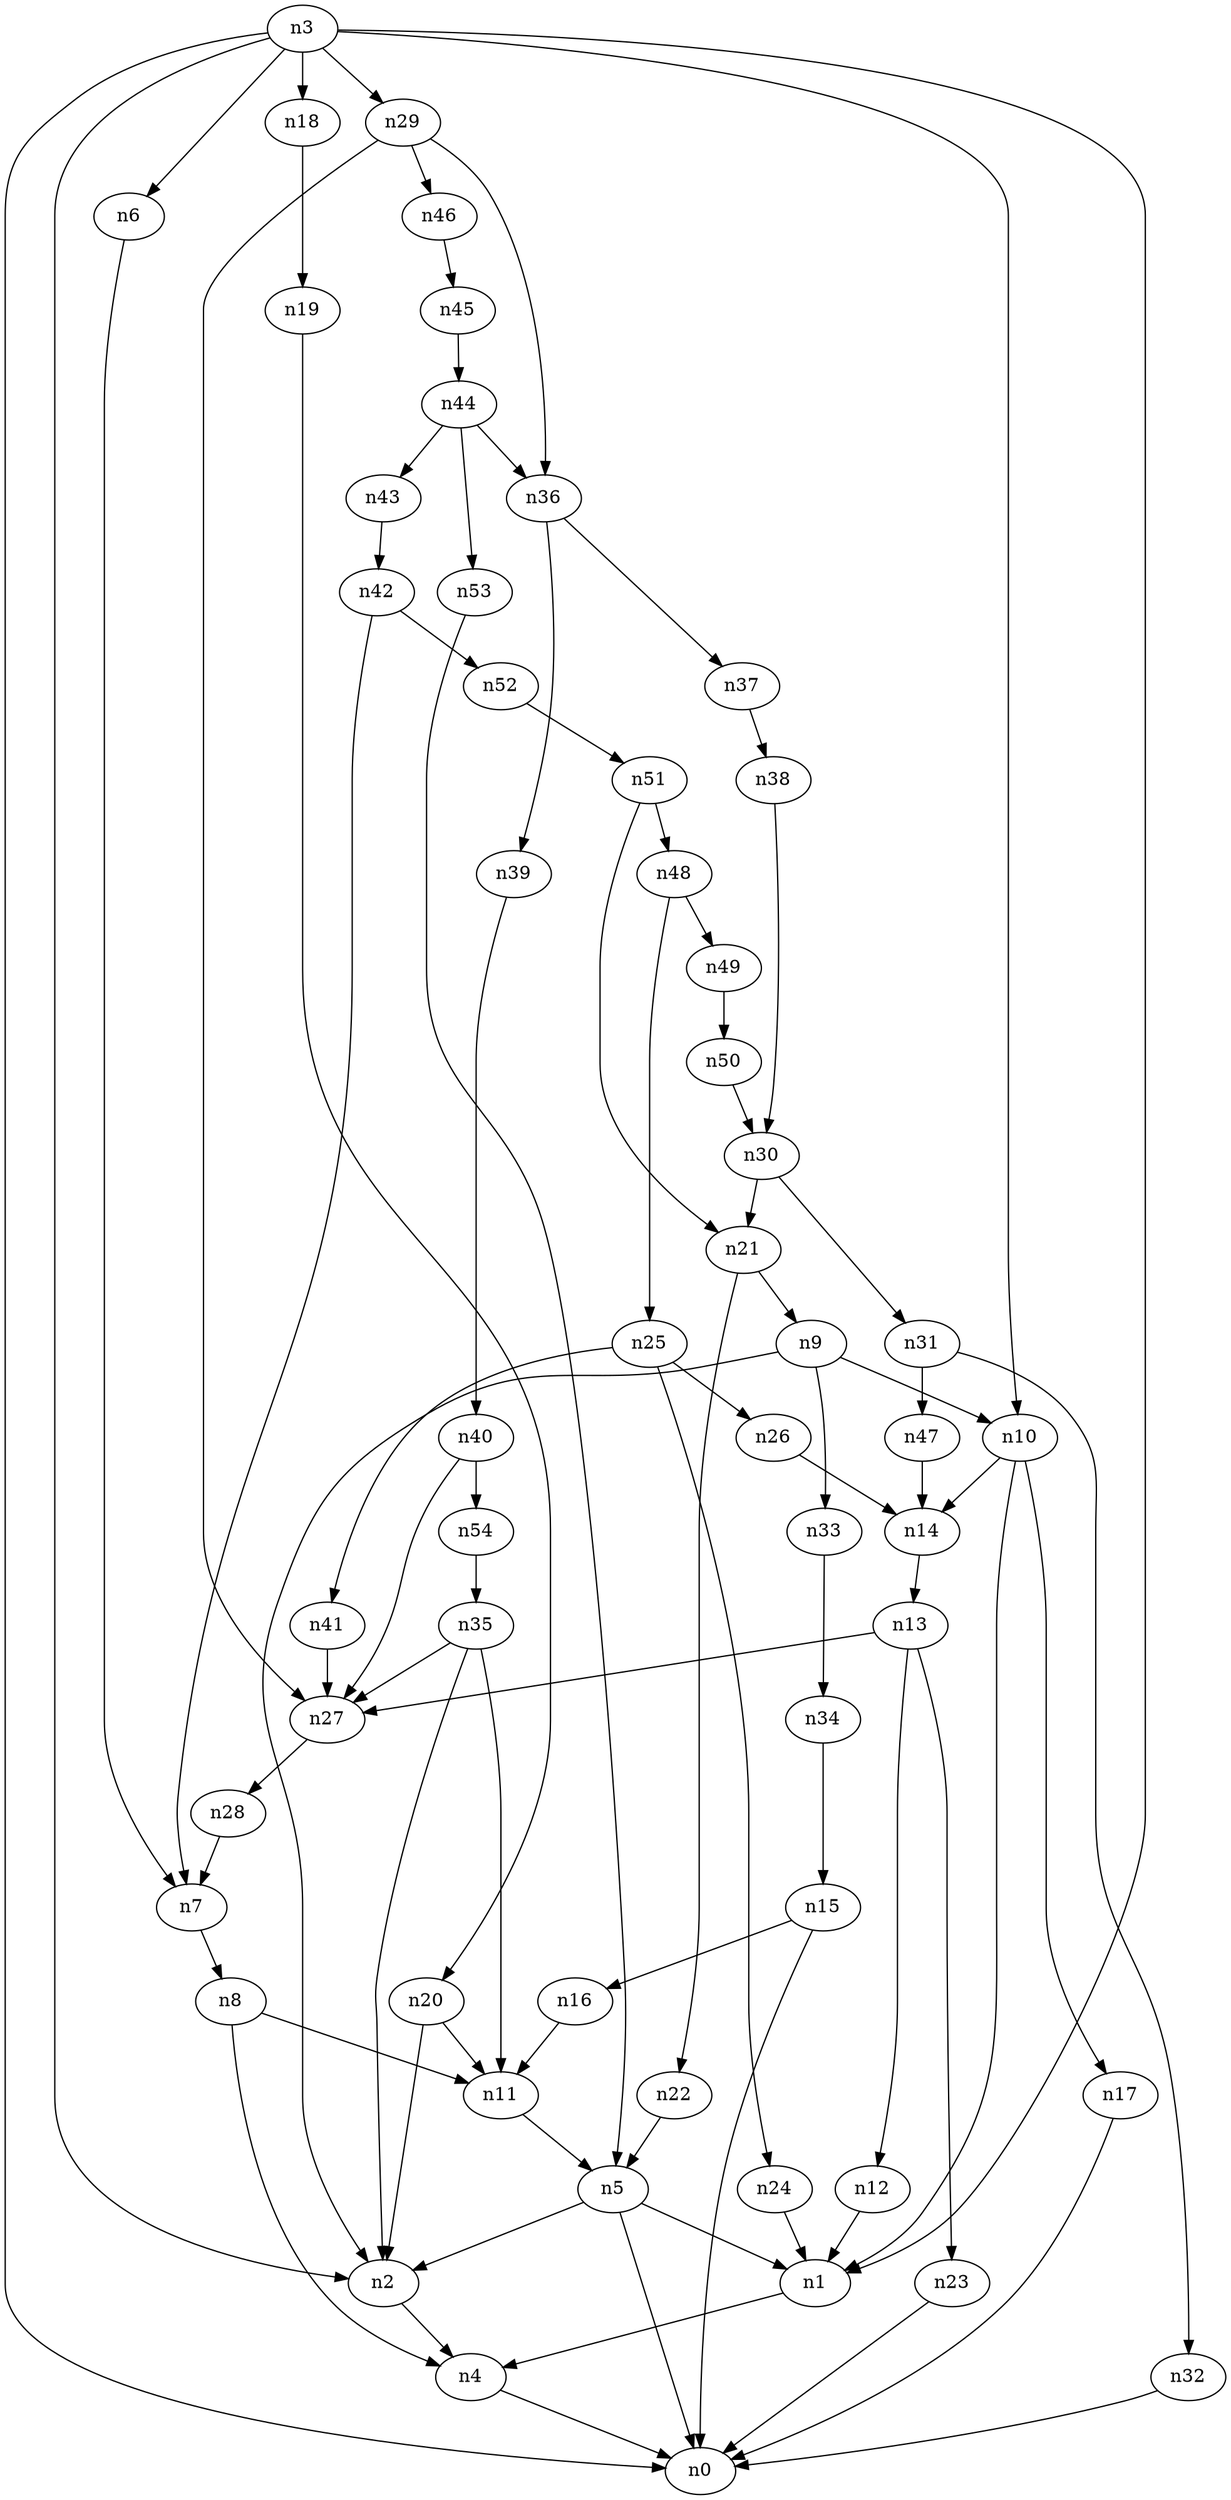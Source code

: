 digraph G {
	n1 -> n4	 [_graphml_id=e4];
	n2 -> n4	 [_graphml_id=e7];
	n3 -> n0	 [_graphml_id=e0];
	n3 -> n1	 [_graphml_id=e3];
	n3 -> n2	 [_graphml_id=e6];
	n3 -> n6	 [_graphml_id=e9];
	n3 -> n10	 [_graphml_id=e18];
	n3 -> n18	 [_graphml_id=e28];
	n3 -> n29	 [_graphml_id=e45];
	n4 -> n0	 [_graphml_id=e1];
	n5 -> n0	 [_graphml_id=e2];
	n5 -> n1	 [_graphml_id=e5];
	n5 -> n2	 [_graphml_id=e8];
	n6 -> n7	 [_graphml_id=e10];
	n7 -> n8	 [_graphml_id=e11];
	n8 -> n4	 [_graphml_id=e12];
	n8 -> n11	 [_graphml_id=e17];
	n9 -> n2	 [_graphml_id=e13];
	n9 -> n10	 [_graphml_id=e14];
	n9 -> n33	 [_graphml_id=e50];
	n10 -> n1	 [_graphml_id=e15];
	n10 -> n14	 [_graphml_id=e22];
	n10 -> n17	 [_graphml_id=e26];
	n11 -> n5	 [_graphml_id=e16];
	n12 -> n1	 [_graphml_id=e19];
	n13 -> n12	 [_graphml_id=e20];
	n13 -> n23	 [_graphml_id=e36];
	n13 -> n27	 [_graphml_id=e41];
	n14 -> n13	 [_graphml_id=e21];
	n15 -> n0	 [_graphml_id=e23];
	n15 -> n16	 [_graphml_id=e24];
	n16 -> n11	 [_graphml_id=e25];
	n17 -> n0	 [_graphml_id=e27];
	n18 -> n19	 [_graphml_id=e29];
	n19 -> n20	 [_graphml_id=e30];
	n20 -> n2	 [_graphml_id=e31];
	n20 -> n11	 [_graphml_id=e65];
	n21 -> n9	 [_graphml_id=e32];
	n21 -> n22	 [_graphml_id=e33];
	n22 -> n5	 [_graphml_id=e34];
	n23 -> n0	 [_graphml_id=e35];
	n24 -> n1	 [_graphml_id=e37];
	n25 -> n24	 [_graphml_id=e38];
	n25 -> n26	 [_graphml_id=e39];
	n25 -> n41	 [_graphml_id=e64];
	n26 -> n14	 [_graphml_id=e40];
	n27 -> n28	 [_graphml_id=e42];
	n28 -> n7	 [_graphml_id=e43];
	n29 -> n27	 [_graphml_id=e44];
	n29 -> n36	 [_graphml_id=e56];
	n29 -> n46	 [_graphml_id=e72];
	n30 -> n21	 [_graphml_id=e46];
	n30 -> n31	 [_graphml_id=e47];
	n31 -> n32	 [_graphml_id=e48];
	n31 -> n47	 [_graphml_id=e74];
	n32 -> n0	 [_graphml_id=e49];
	n33 -> n34	 [_graphml_id=e51];
	n34 -> n15	 [_graphml_id=e52];
	n35 -> n2	 [_graphml_id=e55];
	n35 -> n11	 [_graphml_id=e54];
	n35 -> n27	 [_graphml_id=e53];
	n36 -> n37	 [_graphml_id=e57];
	n36 -> n39	 [_graphml_id=e60];
	n37 -> n38	 [_graphml_id=e58];
	n38 -> n30	 [_graphml_id=e59];
	n39 -> n40	 [_graphml_id=e61];
	n40 -> n27	 [_graphml_id=e62];
	n40 -> n54	 [_graphml_id=e86];
	n41 -> n27	 [_graphml_id=e63];
	n42 -> n7	 [_graphml_id=e66];
	n42 -> n52	 [_graphml_id=e81];
	n43 -> n42	 [_graphml_id=e67];
	n44 -> n36	 [_graphml_id=e69];
	n44 -> n43	 [_graphml_id=e68];
	n44 -> n53	 [_graphml_id=e82];
	n45 -> n44	 [_graphml_id=e70];
	n46 -> n45	 [_graphml_id=e71];
	n47 -> n14	 [_graphml_id=e73];
	n48 -> n25	 [_graphml_id=e75];
	n48 -> n49	 [_graphml_id=e76];
	n49 -> n50	 [_graphml_id=e77];
	n50 -> n30	 [_graphml_id=e78];
	n51 -> n21	 [_graphml_id=e79];
	n51 -> n48	 [_graphml_id=e84];
	n52 -> n51	 [_graphml_id=e80];
	n53 -> n5	 [_graphml_id=e83];
	n54 -> n35	 [_graphml_id=e85];
}
